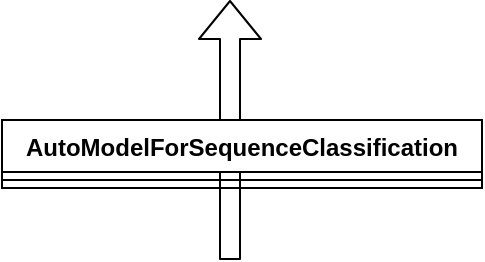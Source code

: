 <mxfile version="20.2.7" type="device"><diagram id="woejyDWcL7uJXzWuMRjW" name="Page-1"><mxGraphModel dx="865" dy="785" grid="1" gridSize="10" guides="1" tooltips="1" connect="1" arrows="1" fold="1" page="1" pageScale="1" pageWidth="850" pageHeight="1100" math="0" shadow="0"><root><mxCell id="0"/><mxCell id="1" parent="0"/><mxCell id="6NMUOcrm0IhlI5jXsOsR-48" value="" style="shape=flexArrow;endArrow=classic;html=1;rounded=1;" edge="1" parent="1"><mxGeometry width="50" height="50" relative="1" as="geometry"><mxPoint x="204" y="266" as="sourcePoint"/><mxPoint x="204" y="136" as="targetPoint"/></mxGeometry></mxCell><mxCell id="6NMUOcrm0IhlI5jXsOsR-23" value="AutoModelForSequenceClassification" style="swimlane;fontStyle=1;align=center;verticalAlign=top;childLayout=stackLayout;horizontal=1;startSize=26;horizontalStack=0;resizeParent=1;resizeParentMax=0;resizeLast=0;collapsible=1;marginBottom=0;" vertex="1" parent="1"><mxGeometry x="90" y="196" width="240" height="34" as="geometry"/></mxCell><mxCell id="6NMUOcrm0IhlI5jXsOsR-25" value="" style="line;strokeWidth=1;fillColor=none;align=left;verticalAlign=middle;spacingTop=-1;spacingLeft=3;spacingRight=3;rotatable=0;labelPosition=right;points=[];portConstraint=eastwest;" vertex="1" parent="6NMUOcrm0IhlI5jXsOsR-23"><mxGeometry y="26" width="240" height="8" as="geometry"/></mxCell></root></mxGraphModel></diagram></mxfile>